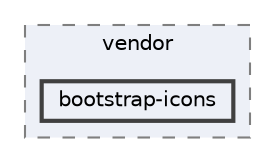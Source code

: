 digraph "public/Muse/assets/vendor/bootstrap-icons"
{
 // LATEX_PDF_SIZE
  bgcolor="transparent";
  edge [fontname=Helvetica,fontsize=10,labelfontname=Helvetica,labelfontsize=10];
  node [fontname=Helvetica,fontsize=10,shape=box,height=0.2,width=0.4];
  compound=true
  subgraph clusterdir_9fefae0eca2a2a8210e5622cdcf99cc1 {
    graph [ bgcolor="#edf0f7", pencolor="grey50", label="vendor", fontname=Helvetica,fontsize=10 style="filled,dashed", URL="dir_9fefae0eca2a2a8210e5622cdcf99cc1.html",tooltip=""]
  dir_aaeef5ea6f91c808dd7b83167198f598 [label="bootstrap-icons", fillcolor="#edf0f7", color="grey25", style="filled,bold", URL="dir_aaeef5ea6f91c808dd7b83167198f598.html",tooltip=""];
  }
}
